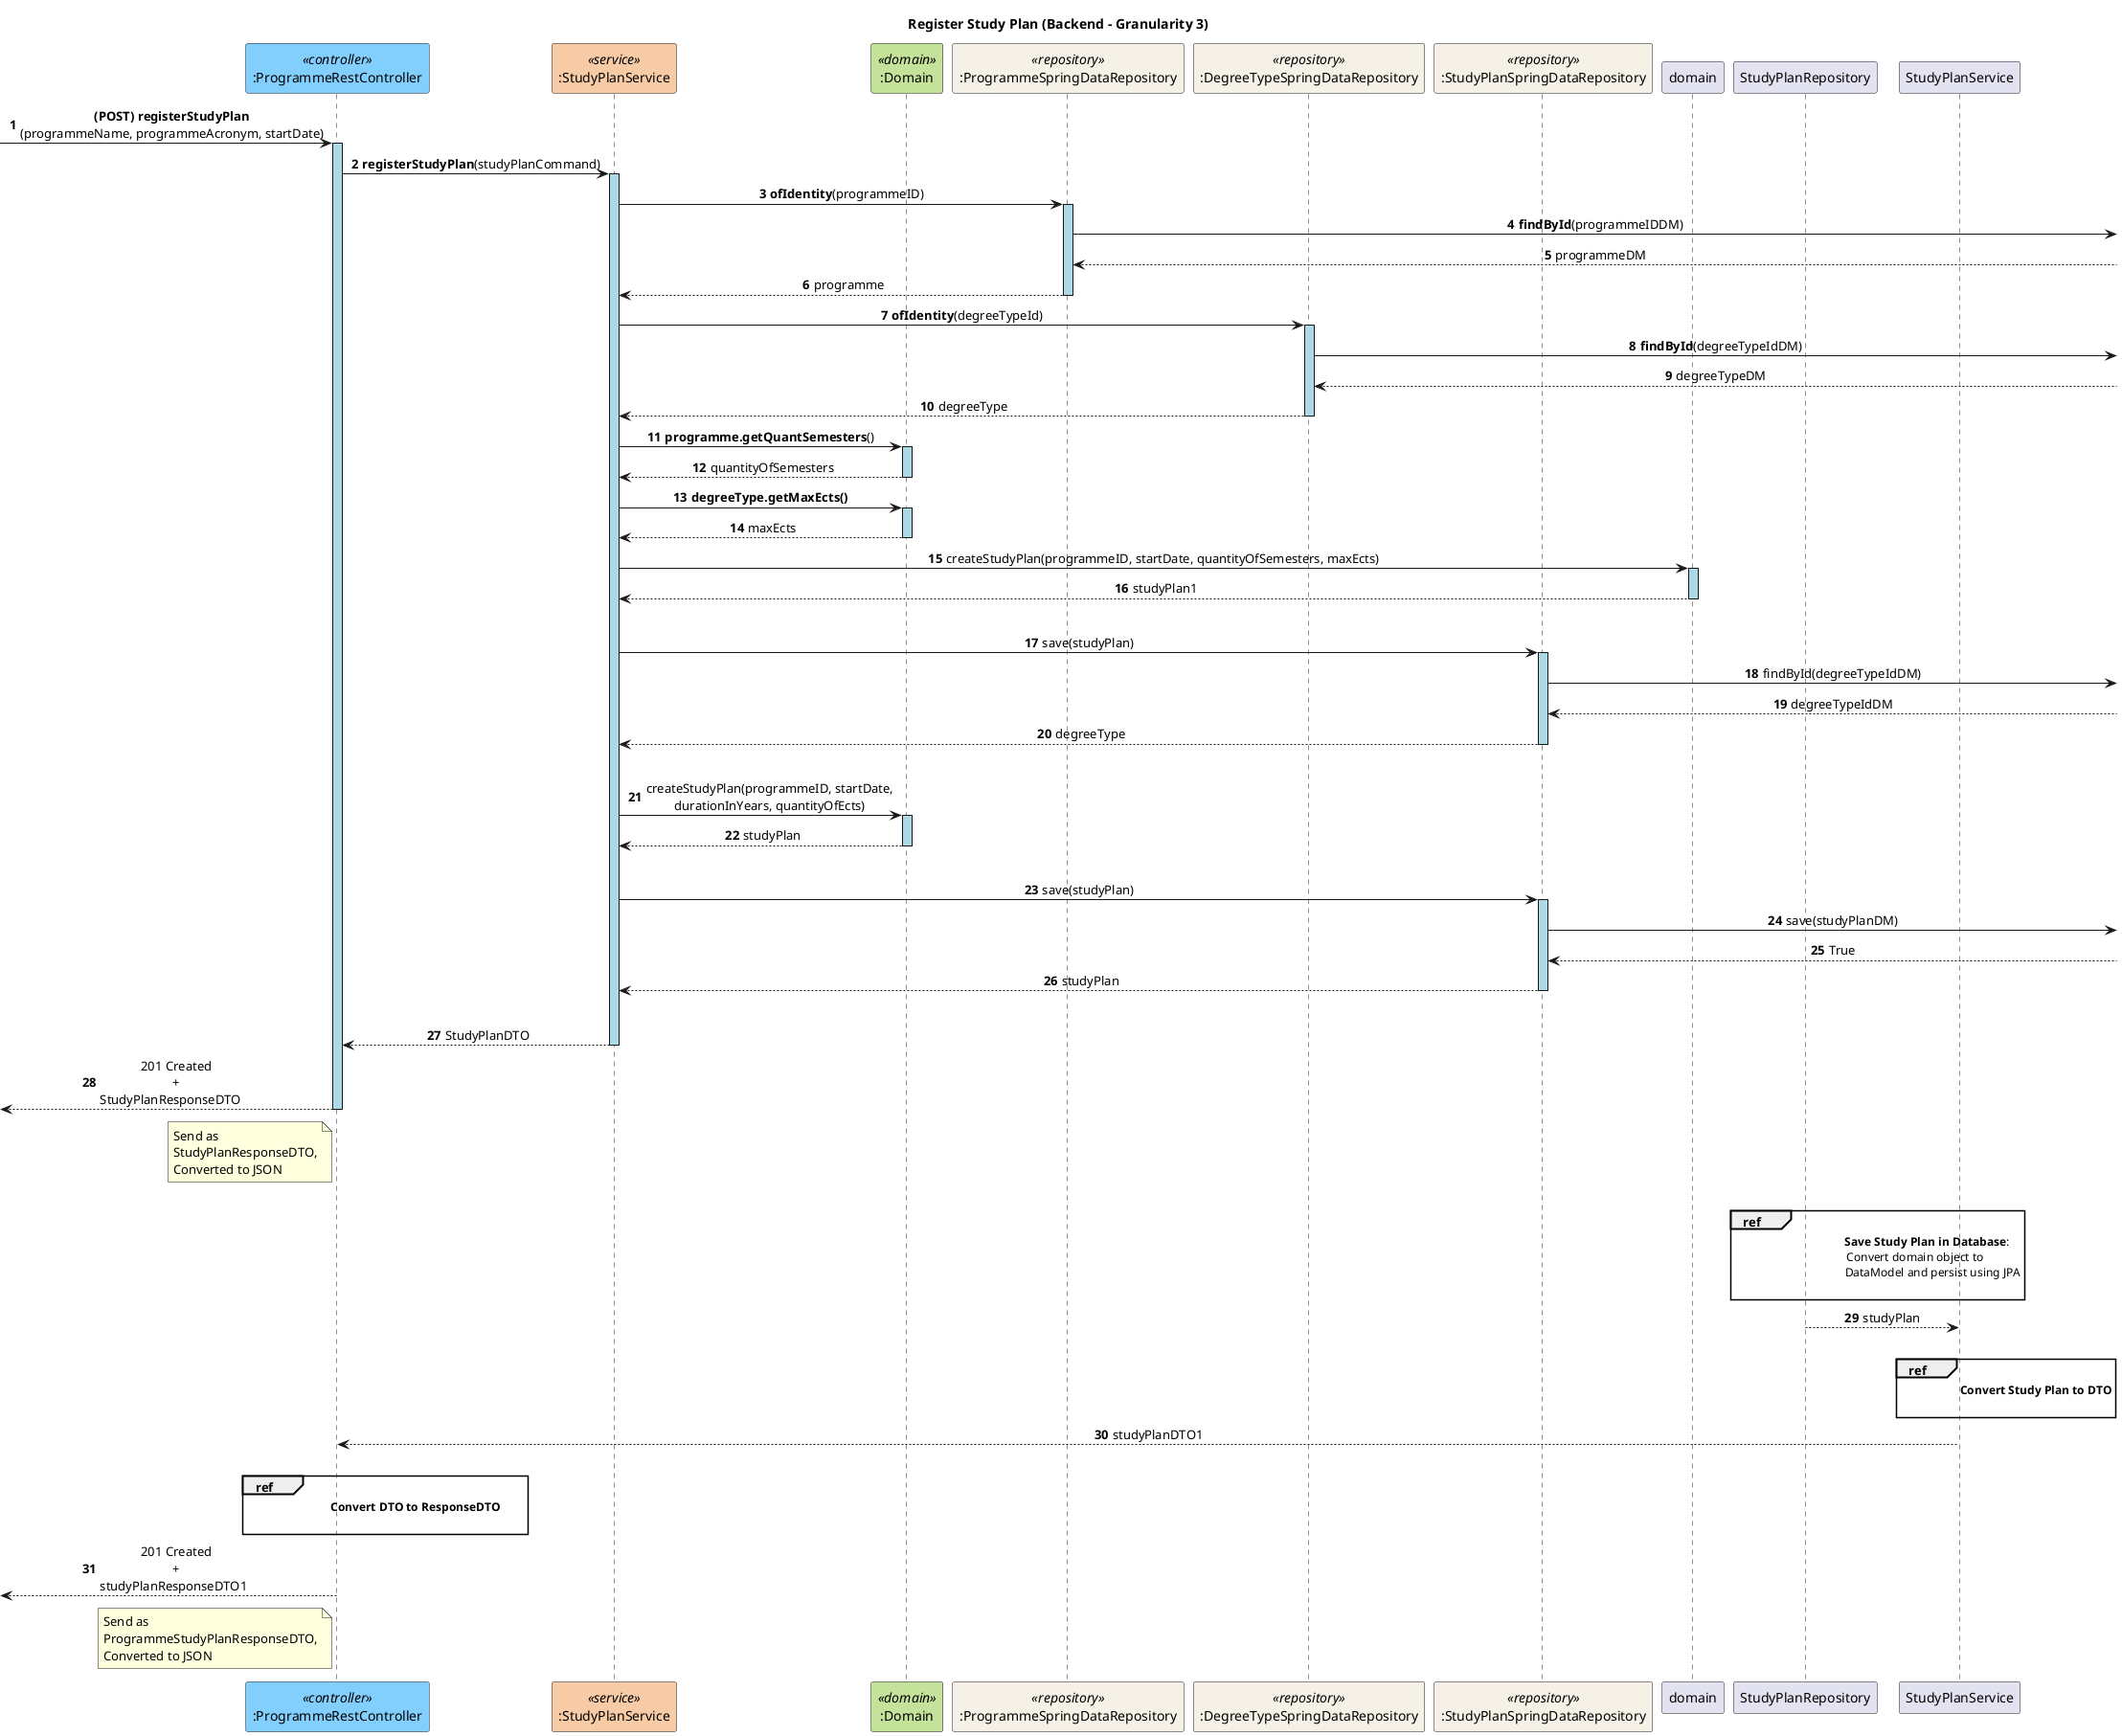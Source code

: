 @startuml
title Register Study Plan (Backend - Granularity 3)
skinparam sequenceLifeLineBackgroundColor lightblue
skinparam sequenceMessageAlign center
autonumber

participant ":ProgrammeRestController" as RestController <<controller>> #82CFFD
participant ":StudyPlanService" as Service <<service>> #F6CBA5
participant ":Domain" as Domain <<domain>> #C4E29A
participant ":ProgrammeSpringDataRepository" as ProgrammeRepository <<repository>> #F6F1E7
participant ":DegreeTypeSpringDataRepository" as DegreeTypeRepository <<repository>> #F6F1E7
participant ":StudyPlanSpringDataRepository" as Repository <<repository>> #F6F1E7


-> RestController: **(POST) registerStudyPlan**\n(programmeName, programmeAcronym, startDate)
activate RestController
RestController -> Service: **registerStudyPlan**(studyPlanCommand)
activate Service
Service -> ProgrammeRepository ++: **ofIdentity**(programmeID)
ProgrammeRepository -> : **findById**(programmeIDDM)
ProgrammeRepository <-- : programmeDM
ProgrammeRepository --> Service --: programme

Service -> DegreeTypeRepository ++: **ofIdentity**(degreeTypeId)
DegreeTypeRepository -> : **findById**(degreeTypeIdDM)
DegreeTypeRepository <-- : degreeTypeDM
DegreeTypeRepository --> Service --: degreeType
Service -> Domain ++: **programme.getQuantSemesters**()
Domain --> Service --: quantityOfSemesters
Service -> Domain ++: **degreeType.getMaxEcts()**
Domain --> Service --: maxEcts

Service -> domain: createStudyPlan(programmeID, startDate, quantityOfSemesters, maxEcts)
activate domain
domain --> Service: studyPlan1
deactivate domain
|||
Service -> Repository: save(studyPlan)
activate Repository
Repository -> : findById(degreeTypeIdDM)
Repository <-- : degreeTypeIdDM
Repository --> Service: degreeType
deactivate Repository
|||
Service -> Domain: createStudyPlan(programmeID, startDate,\ndurationInYears, quantityOfEcts)
activate Domain
Domain --> Service: studyPlan
deactivate Domain
|||
Service -> Repository: save(studyPlan)
activate Repository
Repository -> : save(studyPlanDM)
Repository <-- : True
Repository --> Service: studyPlan
deactivate Repository
|||
Service --> RestController: StudyPlanDTO
deactivate Service
<-- RestController: 201 Created \n+ \nStudyPlanResponseDTO\t
deactivate RestController
note left RestController
  Send as
  StudyPlanResponseDTO,
  Converted to JSON
end note











|||
ref over StudyPlanRepository
       \t\t\t\t **Save Study Plan in Database**:
    \t \t \t Convert domain object to
    \t\t\t\t     DataModel and persist using JPA\t

end ref

StudyPlanRepository --> StudyPlanService: studyPlan
deactivate StudyPlanRepository
|||
ref over StudyPlanService
  \t\t    **Convert Study Plan to DTO**

end ref
StudyPlanService --> RestController: studyPlanDTO1
deactivate StudyPlanService
|||
ref over RestController
  \t\t\t    **Convert DTO to ResponseDTO**\t

end ref
<-- RestController: 201 Created \n+ \nstudyPlanResponseDTO1\t
deactivate RestController
note left RestController
  Send as
  ProgrammeStudyPlanResponseDTO,
  Converted to JSON
end note

@enduml